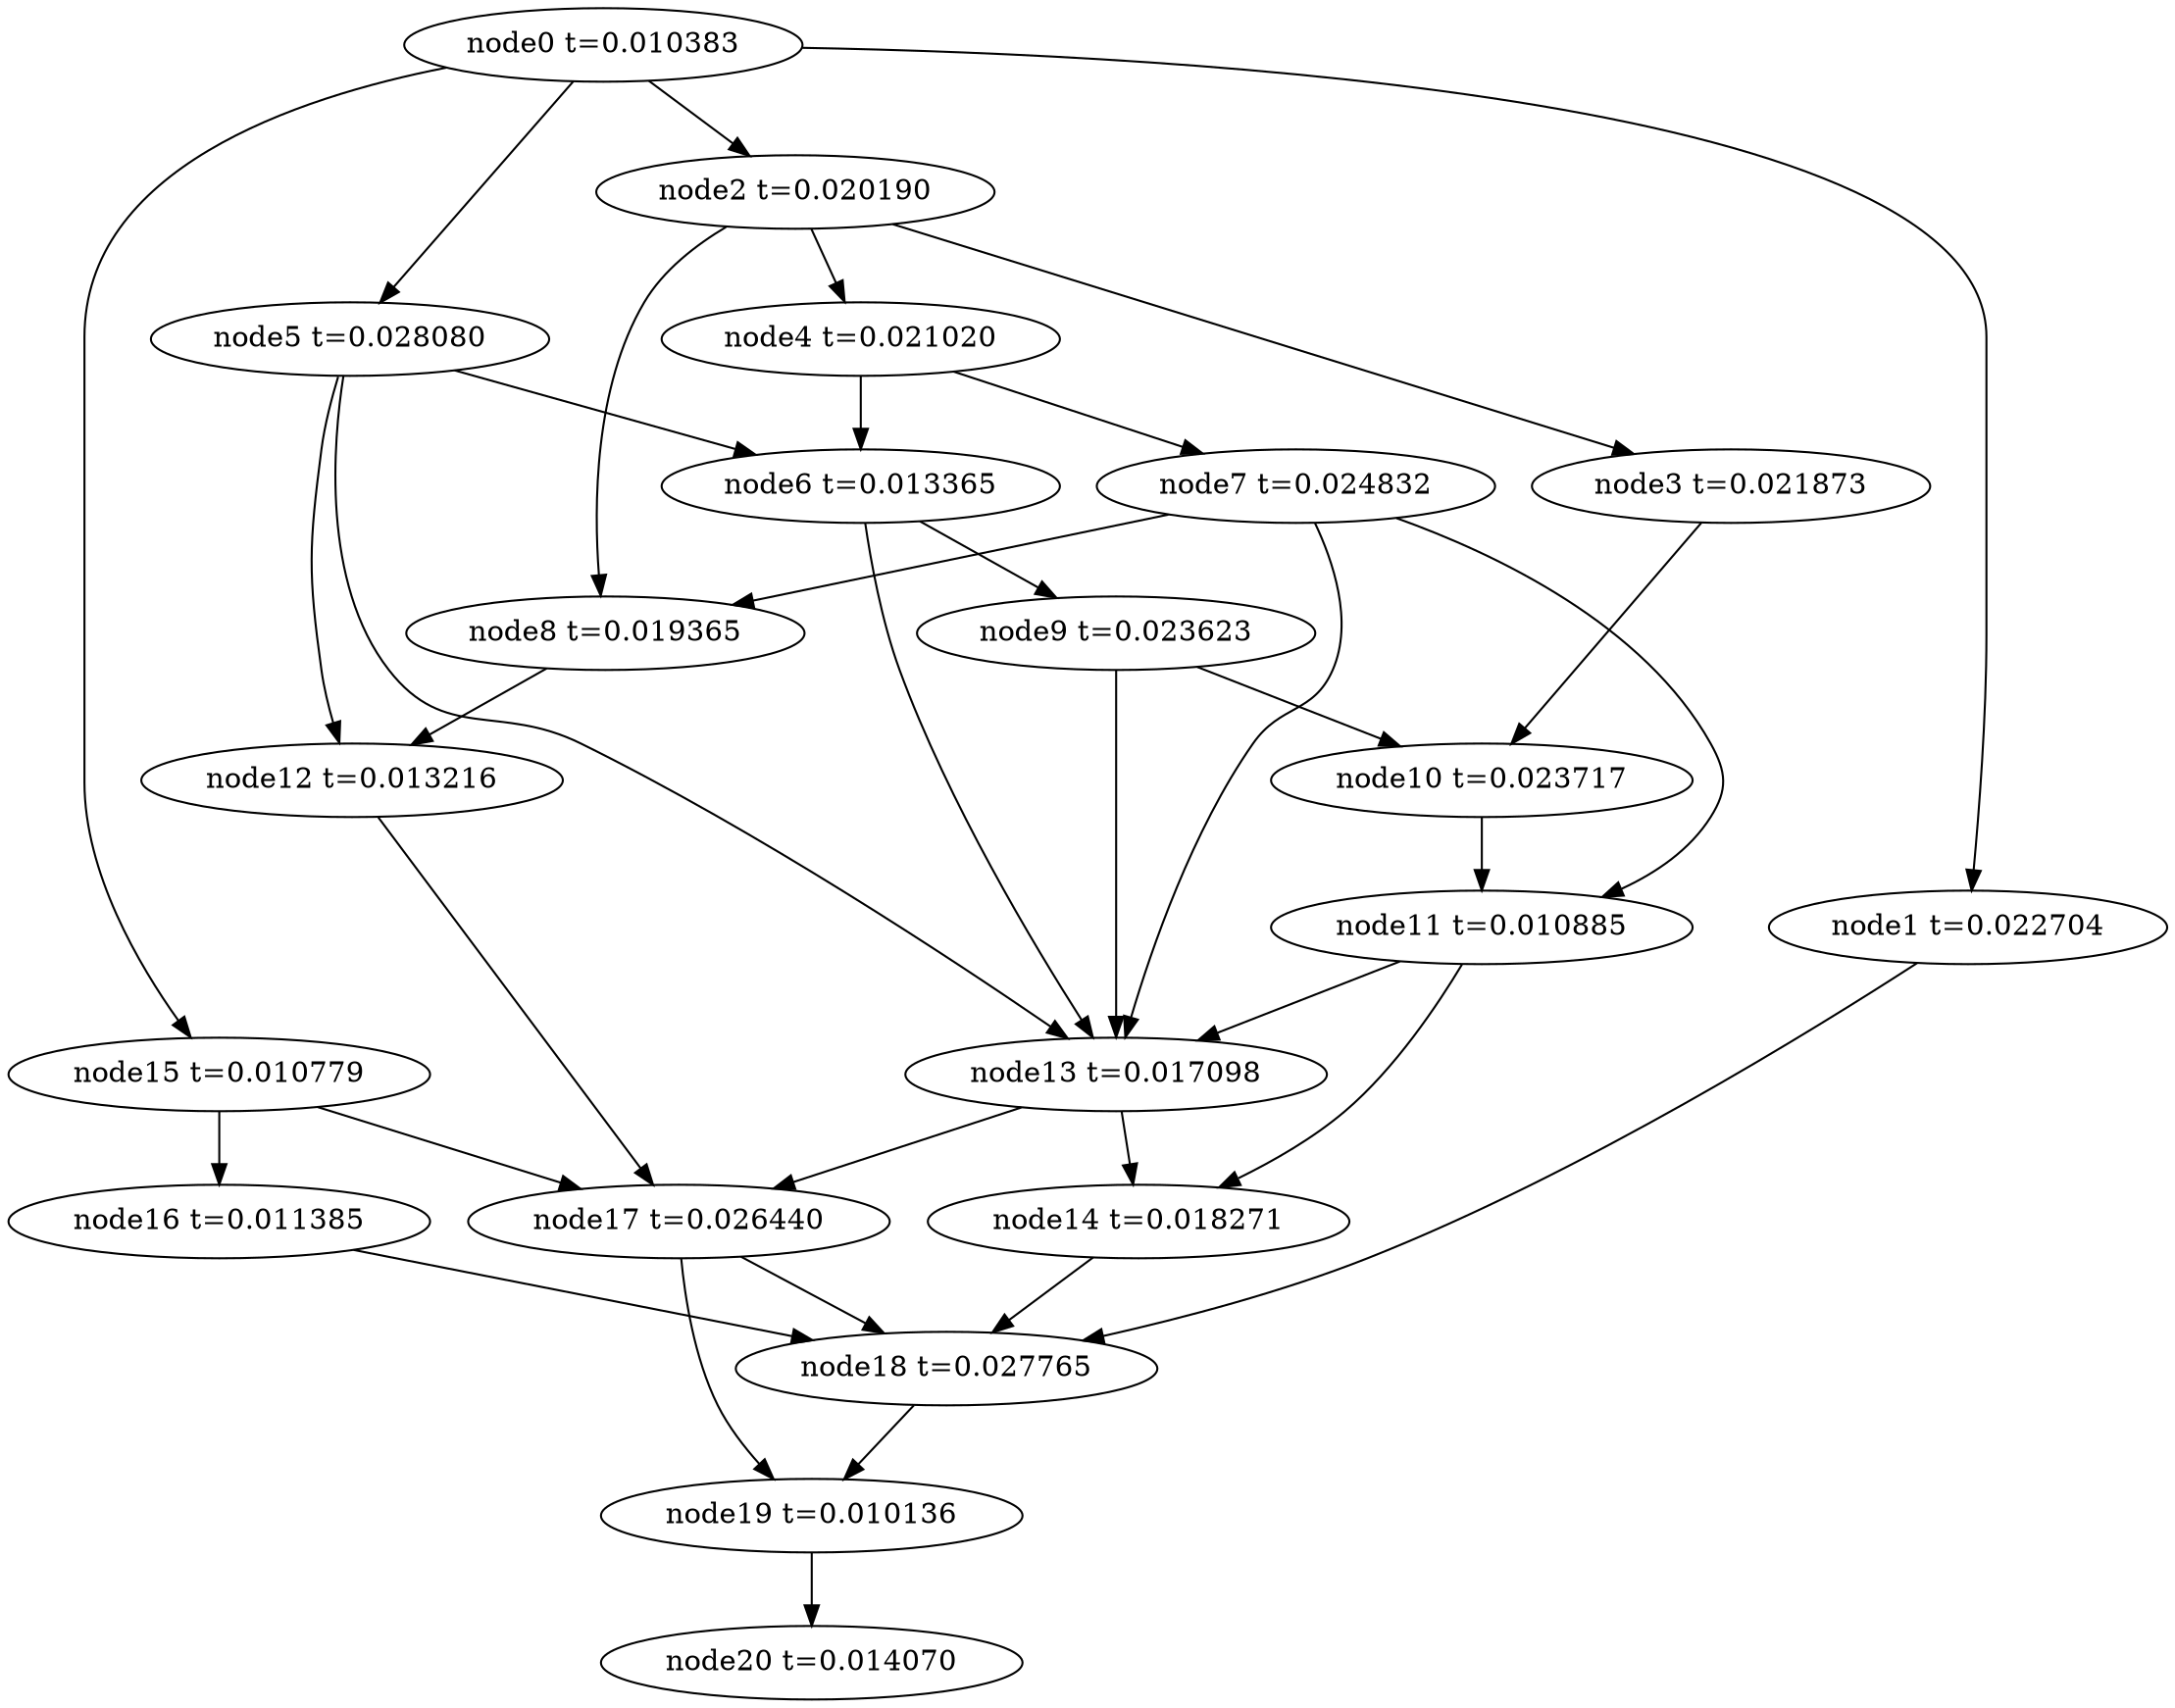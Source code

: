 digraph g{
	node20[label="node20 t=0.014070"]
	node19 -> node20
	node19[label="node19 t=0.010136"];
	node18 -> node19
	node18[label="node18 t=0.027765"];
	node17 -> node19
	node17 -> node18
	node17[label="node17 t=0.026440"];
	node16 -> node18
	node16[label="node16 t=0.011385"];
	node15 -> node17
	node15 -> node16
	node15[label="node15 t=0.010779"];
	node14 -> node18
	node14[label="node14 t=0.018271"];
	node13 -> node17
	node13 -> node14
	node13[label="node13 t=0.017098"];
	node12 -> node17
	node12[label="node12 t=0.013216"];
	node11 -> node14
	node11 -> node13
	node11[label="node11 t=0.010885"];
	node10 -> node11
	node10[label="node10 t=0.023717"];
	node9 -> node13
	node9 -> node10
	node9[label="node9 t=0.023623"];
	node8 -> node12
	node8[label="node8 t=0.019365"];
	node7 -> node13
	node7 -> node11
	node7 -> node8
	node7[label="node7 t=0.024832"];
	node6 -> node13
	node6 -> node9
	node6[label="node6 t=0.013365"];
	node5 -> node13
	node5 -> node12
	node5 -> node6
	node5[label="node5 t=0.028080"];
	node4 -> node7
	node4 -> node6
	node4[label="node4 t=0.021020"];
	node3 -> node10
	node3[label="node3 t=0.021873"];
	node2 -> node8
	node2 -> node4
	node2 -> node3
	node2[label="node2 t=0.020190"];
	node1 -> node18
	node1[label="node1 t=0.022704"];
	node0 -> node15
	node0 -> node5
	node0 -> node2
	node0 -> node1
	node0[label="node0 t=0.010383"];
}

